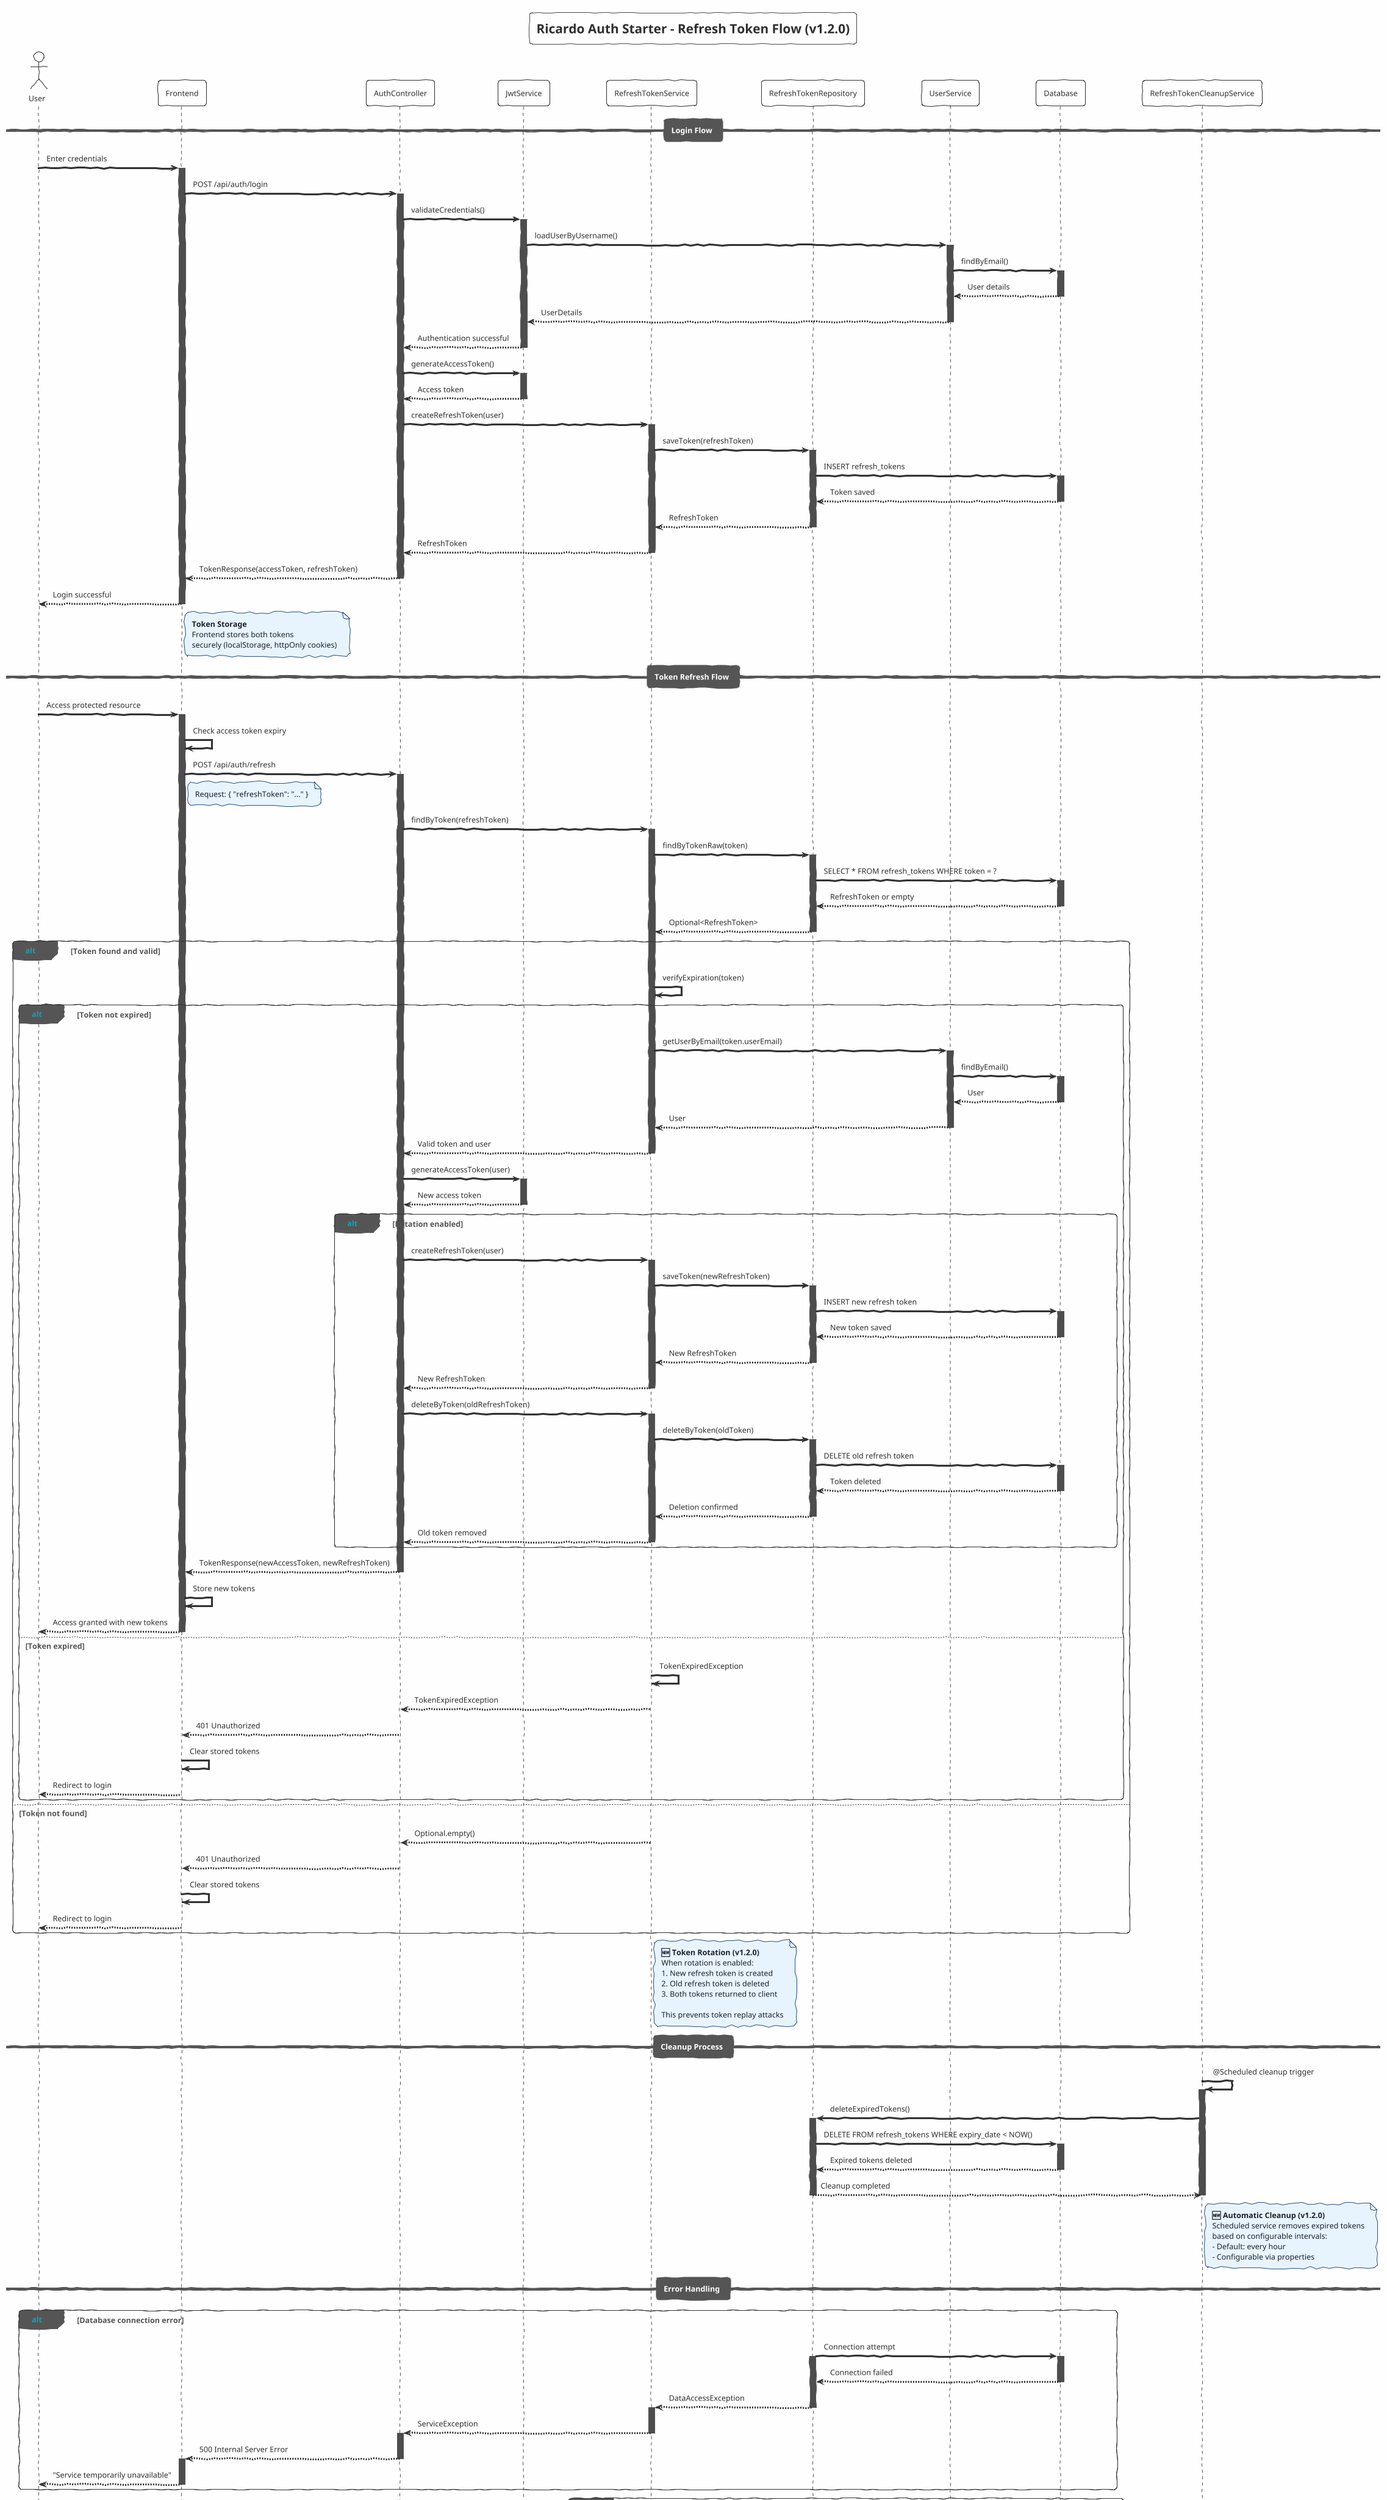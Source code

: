 @startuml Auth Starter - Refresh Token Flow

!theme sketchy-outline
skinparam backgroundColor #FEFEFE
skinparam noteBackgroundColor #E8F4FD
skinparam noteBorderColor #2C5282
skinparam noteFontColor #1A202C

title Ricardo Auth Starter - Refresh Token Flow (v1.2.0)

actor User
participant "Frontend" as FE
participant "AuthController" as AC
participant "JwtService" as JWT
participant "RefreshTokenService" as RTS
participant "RefreshTokenRepository" as RTR
participant "UserService" as US
participant "Database" as DB

' ✅ Add lifelines (activation boxes) to show when objects are active
== Login Flow ==
User -> FE: Enter credentials
activate FE

FE -> AC: POST /api/auth/login
activate AC

AC -> JWT: validateCredentials()
activate JWT

JWT -> US: loadUserByUsername()
activate US

US -> DB: findByEmail()
activate DB
DB --> US: User details
deactivate DB

US --> JWT: UserDetails
deactivate US

JWT --> AC: Authentication successful
deactivate JWT

AC -> JWT: generateAccessToken()
activate JWT
JWT --> AC: Access token
deactivate JWT

AC -> RTS: createRefreshToken(user)
activate RTS

RTS -> RTR: saveToken(refreshToken)
activate RTR

RTR -> DB: INSERT refresh_tokens
activate DB
DB --> RTR: Token saved
deactivate DB

RTR --> RTS: RefreshToken
deactivate RTR

RTS --> AC: RefreshToken
deactivate RTS

AC --> FE: TokenResponse(accessToken, refreshToken)
deactivate AC

FE --> User: Login successful
deactivate FE

note right of FE #E8F4FD
  **Token Storage**
  Frontend stores both tokens
  securely (localStorage, httpOnly cookies)
end note

== Token Refresh Flow ==
User -> FE: Access protected resource
activate FE

FE -> FE: Check access token expiry

FE -> AC: POST /api/auth/refresh
activate AC
note right of FE
  Request: { "refreshToken": "..." }
end note

AC -> RTS: findByToken(refreshToken)
activate RTS

RTS -> RTR: findByTokenRaw(token)
activate RTR

RTR -> DB: SELECT * FROM refresh_tokens WHERE token = ?
activate DB
DB --> RTR: RefreshToken or empty
deactivate DB

RTR --> RTS: Optional<RefreshToken>
deactivate RTR

alt Token found and valid
    RTS -> RTS: verifyExpiration(token)
    alt Token not expired
        RTS -> US: getUserByEmail(token.userEmail)
        activate US
        
        US -> DB: findByEmail()
        activate DB
        DB --> US: User
        deactivate DB
        
        US --> RTS: User
        deactivate US
        
        RTS --> AC: Valid token and user
        deactivate RTS
        
        AC -> JWT: generateAccessToken(user)
        activate JWT
        JWT --> AC: New access token
        deactivate JWT
        
        alt Rotation enabled
            AC -> RTS: createRefreshToken(user)
            activate RTS
            
            RTS -> RTR: saveToken(newRefreshToken)
            activate RTR
            
            RTR -> DB: INSERT new refresh token
            activate DB
            DB --> RTR: New token saved
            deactivate DB
            
            RTR --> RTS: New RefreshToken
            deactivate RTR
            
            RTS --> AC: New RefreshToken
            deactivate RTS
            
            AC -> RTS: deleteByToken(oldRefreshToken)
            activate RTS
            
            RTS -> RTR: deleteByToken(oldToken)
            activate RTR
            
            RTR -> DB: DELETE old refresh token
            activate DB
            DB --> RTR: Token deleted
            deactivate DB
            
            RTR --> RTS: Deletion confirmed
            deactivate RTR
            
            RTS --> AC: Old token removed
            deactivate RTS
        end
        
        AC --> FE: TokenResponse(newAccessToken, newRefreshToken)
        deactivate AC
        
        FE -> FE: Store new tokens
        FE --> User: Access granted with new tokens
        deactivate FE
        
    else Token expired
        RTS -> RTS: TokenExpiredException
        RTS --> AC: TokenExpiredException
        deactivate RTS
        
        AC --> FE: 401 Unauthorized
        deactivate AC
        
        FE -> FE: Clear stored tokens
        FE --> User: Redirect to login
        deactivate FE
    end
    
else Token not found
    RTS --> AC: Optional.empty()
    deactivate RTS
    
    AC --> FE: 401 Unauthorized
    deactivate AC
    
    FE -> FE: Clear stored tokens
    FE --> User: Redirect to login
    deactivate FE
end

note right of RTS #E8F4FD
  **🆕 Token Rotation (v1.2.0)**
  When rotation is enabled:
  1. New refresh token is created
  2. Old refresh token is deleted
  3. Both tokens returned to client
  
  This prevents token replay attacks
end note

== Cleanup Process ==
participant "RefreshTokenCleanupService" as RTCS

RTCS -> RTCS: @Scheduled cleanup trigger
activate RTCS

RTCS -> RTR: deleteExpiredTokens()
activate RTR

RTR -> DB: DELETE FROM refresh_tokens WHERE expiry_date < NOW()
activate DB
DB --> RTR: Expired tokens deleted
deactivate DB

RTR --> RTCS: Cleanup completed
deactivate RTR

deactivate RTCS

note right of RTCS #E8F4FD
  **🆕 Automatic Cleanup (v1.2.0)**
  Scheduled service removes expired tokens
  based on configurable intervals:
  - Default: every hour
  - Configurable via properties
end note

== Error Handling ==
alt Database connection error
    RTR -> DB: Connection attempt
    activate RTR
    activate DB
    
    DB --> RTR: Connection failed
    deactivate DB
    
    RTR --> RTS: DataAccessException
    deactivate RTR
    
    activate RTS
    RTS --> AC: ServiceException
    deactivate RTS
    
    activate AC
    AC --> FE: 500 Internal Server Error
    deactivate AC
    
    activate FE
    FE --> User: "Service temporarily unavailable"
    deactivate FE
end

alt Token limit exceeded
    activate RTS
    RTS -> RTR: countByUserEmail(userEmail)
    activate RTR
    
    RTR -> DB: SELECT COUNT(*) FROM refresh_tokens WHERE user_email = ?
    activate DB
    DB --> RTR: Token count
    deactivate DB
    
    RTR --> RTS: Token count
    deactivate RTR
    
    RTS -> RTS: Check against maxTokensPerUser
    
    alt Limit exceeded
        RTS -> RTR: deleteOldestTokensForUser(userEmail)
        activate RTR
        
        RTR -> DB: DELETE oldest tokens
        activate DB
        DB --> RTR: Old tokens deleted
        deactivate DB
        
        RTR --> RTS: Space available
        deactivate RTR
        
        RTS -> RTR: saveToken(newToken)
        activate RTR
        ' Continue with normal flow
        deactivate RTR
    end
    deactivate RTS
end

note left of RTR #E8F4FD
  **🆕 Multi-Repository Support (v1.2.0)**
  - JPA: Standard Spring Data JPA
  - PostgreSQL: Native JDBC with optimizations
  - Configurable via properties
  - Proper timestamp handling for both
end note

@enduml